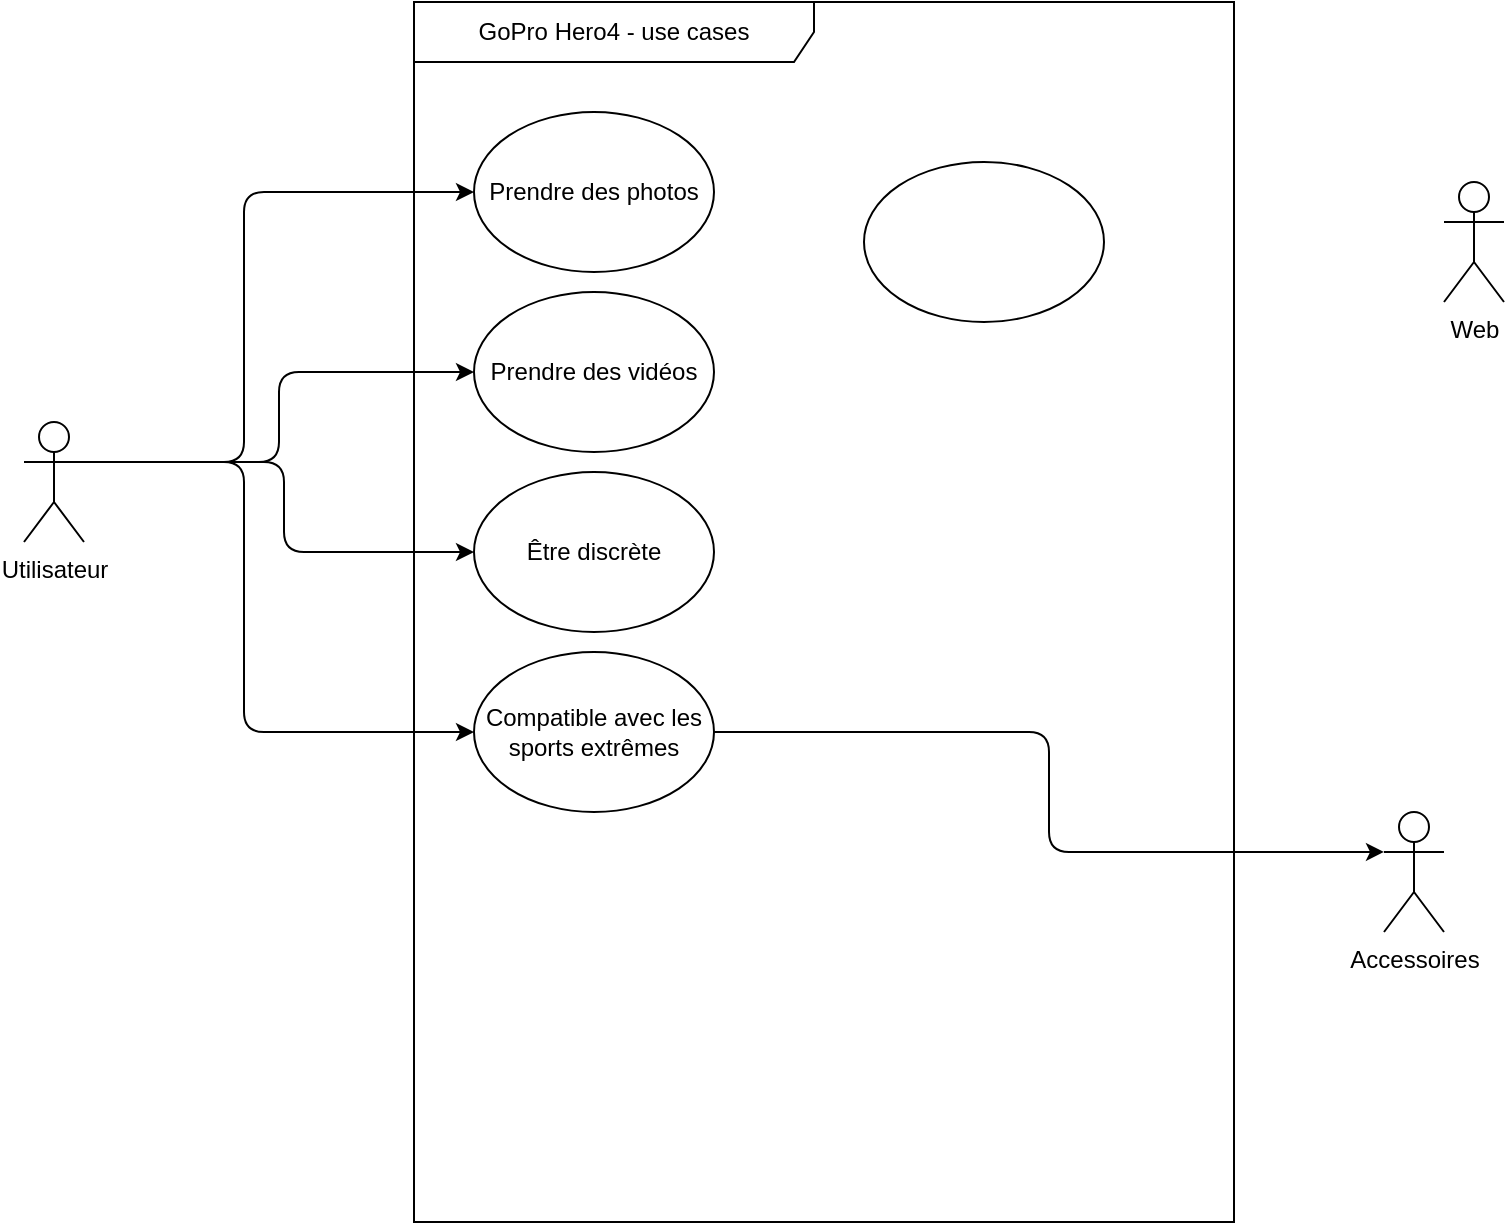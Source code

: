 <mxfile version="20.5.1" type="github"><diagram id="1cee9afd-dcdd-cf27-cb82-50d77dad4855" name="Page-1"><mxGraphModel dx="862" dy="524" grid="0" gridSize="10" guides="1" tooltips="1" connect="1" arrows="1" fold="1" page="1" pageScale="1" pageWidth="827" pageHeight="1169" math="0" shadow="0"><root><mxCell id="0"/><mxCell id="1" parent="0"/><mxCell id="c1cb8d76720eaeb-22" value="GoPro Hero4 - use cases" style="shape=umlFrame;whiteSpace=wrap;html=1;strokeWidth=1;width=200;height=30;" parent="1" vertex="1"><mxGeometry x="215" y="20" width="410" height="610" as="geometry"/></mxCell><mxCell id="c1cb8d76720eaeb-1" value="Prendre des photos" style="ellipse;whiteSpace=wrap;html=1;strokeWidth=1;" parent="1" vertex="1"><mxGeometry x="245" y="75" width="120" height="80" as="geometry"/></mxCell><mxCell id="c1cb8d76720eaeb-2" value="Prendre des vidéos" style="ellipse;whiteSpace=wrap;html=1;strokeWidth=1;" parent="1" vertex="1"><mxGeometry x="245" y="165" width="120" height="80" as="geometry"/></mxCell><mxCell id="c1cb8d76720eaeb-3" value="Être discrète" style="ellipse;whiteSpace=wrap;html=1;strokeWidth=1;" parent="1" vertex="1"><mxGeometry x="245" y="255" width="120" height="80" as="geometry"/></mxCell><mxCell id="c1cb8d76720eaeb-4" value="" style="ellipse;whiteSpace=wrap;html=1;strokeWidth=1;" parent="1" vertex="1"><mxGeometry x="440" y="100" width="120" height="80" as="geometry"/></mxCell><mxCell id="BG-svL-ueLXQuR9ulsq8-10" style="edgeStyle=orthogonalEdgeStyle;rounded=1;orthogonalLoop=1;jettySize=auto;html=1;entryX=0;entryY=0.333;entryDx=0;entryDy=0;entryPerimeter=0;strokeWidth=1;" edge="1" parent="1" source="c1cb8d76720eaeb-5" target="c1cb8d76720eaeb-20"><mxGeometry relative="1" as="geometry"/></mxCell><mxCell id="c1cb8d76720eaeb-5" value="Compatible avec les sports extrêmes" style="ellipse;whiteSpace=wrap;html=1;strokeWidth=1;" parent="1" vertex="1"><mxGeometry x="245" y="345" width="120" height="80" as="geometry"/></mxCell><mxCell id="c1cb8d76720eaeb-10" style="html=1;exitX=1;exitY=0.333;exitPerimeter=0;entryX=0;entryY=0.5;jettySize=auto;orthogonalLoop=1;fontColor=#000099;strokeWidth=1;edgeStyle=orthogonalEdgeStyle;" parent="1" source="c1cb8d76720eaeb-15" target="c1cb8d76720eaeb-1" edge="1"><mxGeometry relative="1" as="geometry"><Array as="points"><mxPoint x="130" y="250"/><mxPoint x="130" y="115"/></Array></mxGeometry></mxCell><mxCell id="c1cb8d76720eaeb-11" style="html=1;exitX=1;exitY=0.333;exitPerimeter=0;entryX=0;entryY=0.5;jettySize=auto;orthogonalLoop=1;fontColor=#000099;strokeWidth=1;edgeStyle=orthogonalEdgeStyle;" parent="1" source="c1cb8d76720eaeb-15" target="c1cb8d76720eaeb-2" edge="1"><mxGeometry relative="1" as="geometry"/></mxCell><mxCell id="c1cb8d76720eaeb-13" style="edgeStyle=orthogonalEdgeStyle;html=1;exitX=1;exitY=0.333;exitPerimeter=0;entryX=0;entryY=0.5;jettySize=auto;orthogonalLoop=1;fontColor=#000099;strokeWidth=1;" parent="1" source="c1cb8d76720eaeb-15" target="c1cb8d76720eaeb-3" edge="1"><mxGeometry relative="1" as="geometry"><Array as="points"><mxPoint x="150" y="250"/><mxPoint x="150" y="295"/></Array></mxGeometry></mxCell><mxCell id="BG-svL-ueLXQuR9ulsq8-9" style="edgeStyle=orthogonalEdgeStyle;rounded=1;orthogonalLoop=1;jettySize=auto;html=1;exitX=1;exitY=0.333;exitDx=0;exitDy=0;exitPerimeter=0;entryX=0;entryY=0.5;entryDx=0;entryDy=0;strokeWidth=1;" edge="1" parent="1" source="c1cb8d76720eaeb-15" target="c1cb8d76720eaeb-5"><mxGeometry relative="1" as="geometry"><Array as="points"><mxPoint x="130" y="250"/><mxPoint x="130" y="385"/></Array></mxGeometry></mxCell><mxCell id="c1cb8d76720eaeb-15" value="Utilisateur" style="shape=umlActor;verticalLabelPosition=bottom;labelBackgroundColor=#ffffff;verticalAlign=top;html=1;strokeWidth=1;" parent="1" vertex="1"><mxGeometry x="20" y="230" width="30" height="60" as="geometry"/></mxCell><mxCell id="c1cb8d76720eaeb-20" value="Accessoires" style="shape=umlActor;verticalLabelPosition=bottom;labelBackgroundColor=#ffffff;verticalAlign=top;html=1;strokeWidth=1;" parent="1" vertex="1"><mxGeometry x="700" y="425" width="30" height="60" as="geometry"/></mxCell><mxCell id="BG-svL-ueLXQuR9ulsq8-7" value="Web" style="shape=umlActor;verticalLabelPosition=bottom;labelBackgroundColor=#ffffff;verticalAlign=top;html=1;strokeWidth=1;fillColor=none;" vertex="1" parent="1"><mxGeometry x="730" y="110" width="30" height="60" as="geometry"/></mxCell></root></mxGraphModel></diagram></mxfile>